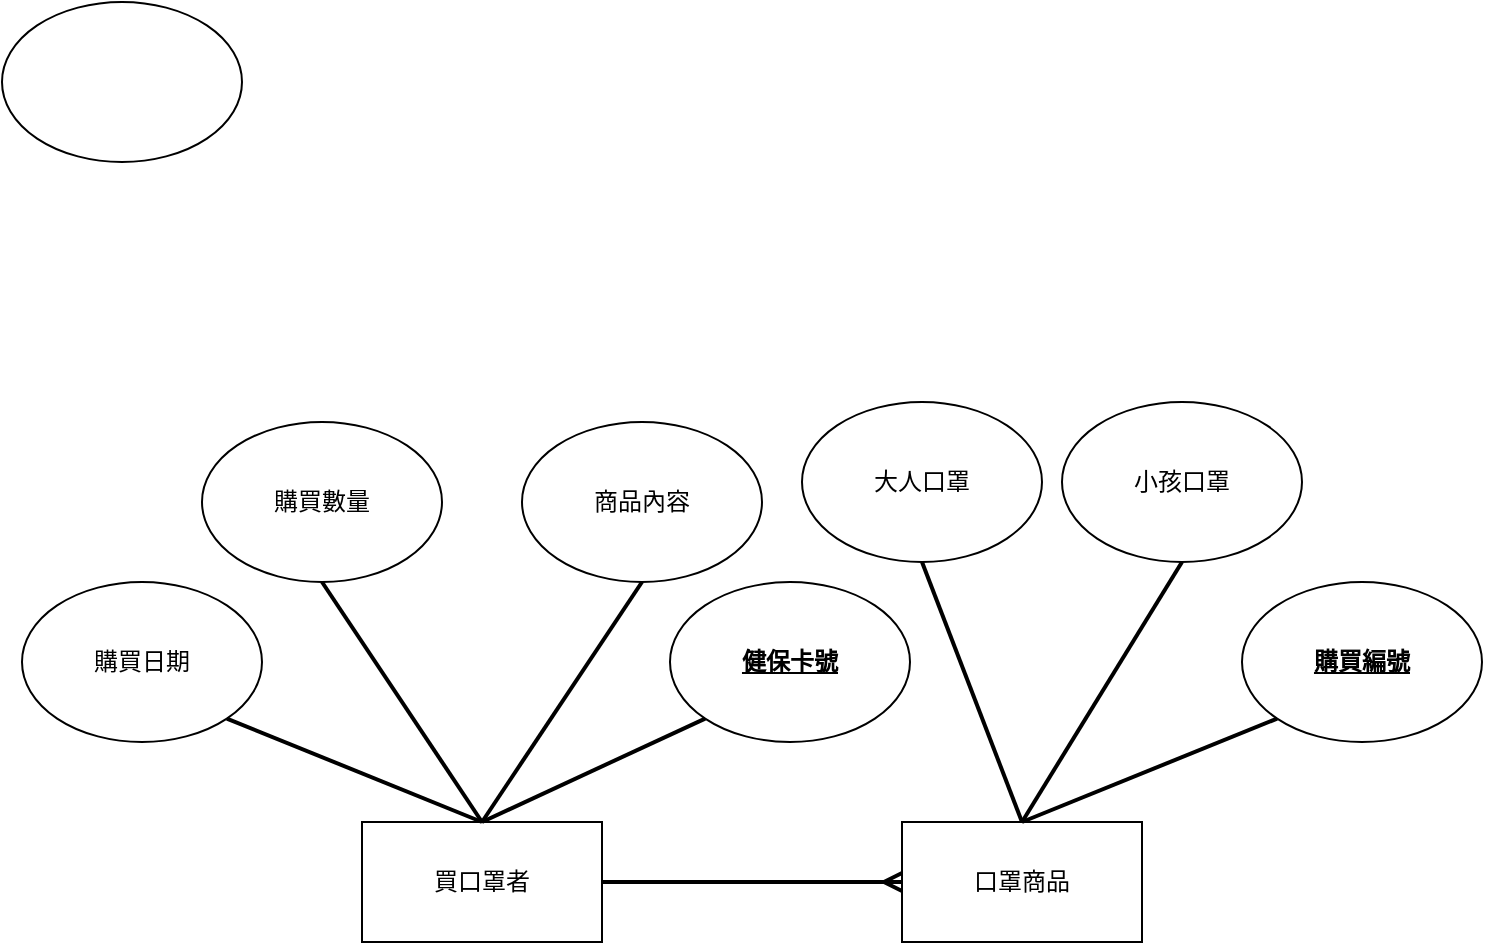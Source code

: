 <mxfile version="13.0.2" type="device"><diagram id="C5RBs43oDa-KdzZeNtuy" name="Page-1"><mxGraphModel dx="868" dy="401" grid="1" gridSize="10" guides="1" tooltips="1" connect="1" arrows="1" fold="1" page="1" pageScale="1" pageWidth="827" pageHeight="1169" math="0" shadow="0"><root><mxCell id="WIyWlLk6GJQsqaUBKTNV-0"/><mxCell id="WIyWlLk6GJQsqaUBKTNV-1" parent="WIyWlLk6GJQsqaUBKTNV-0"/><mxCell id="7uH6WesGBywQbtAk2OX_-1" value="" style="ellipse;whiteSpace=wrap;html=1;" vertex="1" parent="WIyWlLk6GJQsqaUBKTNV-1"><mxGeometry x="20" y="40" width="120" height="80" as="geometry"/></mxCell><mxCell id="7uH6WesGBywQbtAk2OX_-4" value="口罩商品" style="rounded=0;whiteSpace=wrap;html=1;" vertex="1" parent="WIyWlLk6GJQsqaUBKTNV-1"><mxGeometry x="470" y="450" width="120" height="60" as="geometry"/></mxCell><mxCell id="7uH6WesGBywQbtAk2OX_-7" style="edgeStyle=none;rounded=0;orthogonalLoop=1;jettySize=auto;html=1;exitX=1;exitY=0.5;exitDx=0;exitDy=0;entryX=0;entryY=0.5;entryDx=0;entryDy=0;endArrow=ERmany;endFill=0;strokeWidth=2;" edge="1" parent="WIyWlLk6GJQsqaUBKTNV-1" source="7uH6WesGBywQbtAk2OX_-5" target="7uH6WesGBywQbtAk2OX_-4"><mxGeometry relative="1" as="geometry"/></mxCell><mxCell id="7uH6WesGBywQbtAk2OX_-5" value="買口罩者" style="rounded=0;whiteSpace=wrap;html=1;" vertex="1" parent="WIyWlLk6GJQsqaUBKTNV-1"><mxGeometry x="200" y="450" width="120" height="60" as="geometry"/></mxCell><mxCell id="7uH6WesGBywQbtAk2OX_-18" style="edgeStyle=none;rounded=0;orthogonalLoop=1;jettySize=auto;html=1;exitX=0.5;exitY=1;exitDx=0;exitDy=0;entryX=0.5;entryY=0;entryDx=0;entryDy=0;endArrow=none;endFill=0;strokeWidth=2;" edge="1" parent="WIyWlLk6GJQsqaUBKTNV-1" source="7uH6WesGBywQbtAk2OX_-8" target="7uH6WesGBywQbtAk2OX_-4"><mxGeometry relative="1" as="geometry"/></mxCell><mxCell id="7uH6WesGBywQbtAk2OX_-8" value="大人口罩" style="ellipse;whiteSpace=wrap;html=1;" vertex="1" parent="WIyWlLk6GJQsqaUBKTNV-1"><mxGeometry x="420" y="240" width="120" height="80" as="geometry"/></mxCell><mxCell id="7uH6WesGBywQbtAk2OX_-19" style="edgeStyle=none;rounded=0;orthogonalLoop=1;jettySize=auto;html=1;exitX=0.5;exitY=1;exitDx=0;exitDy=0;endArrow=none;endFill=0;strokeWidth=2;" edge="1" parent="WIyWlLk6GJQsqaUBKTNV-1" source="7uH6WesGBywQbtAk2OX_-9"><mxGeometry relative="1" as="geometry"><mxPoint x="530" y="450" as="targetPoint"/></mxGeometry></mxCell><mxCell id="7uH6WesGBywQbtAk2OX_-9" value="小孩口罩" style="ellipse;whiteSpace=wrap;html=1;" vertex="1" parent="WIyWlLk6GJQsqaUBKTNV-1"><mxGeometry x="550" y="240" width="120" height="80" as="geometry"/></mxCell><mxCell id="7uH6WesGBywQbtAk2OX_-14" style="edgeStyle=none;rounded=0;orthogonalLoop=1;jettySize=auto;html=1;exitX=1;exitY=1;exitDx=0;exitDy=0;entryX=0.5;entryY=0;entryDx=0;entryDy=0;endArrow=none;endFill=0;strokeWidth=2;" edge="1" parent="WIyWlLk6GJQsqaUBKTNV-1" source="7uH6WesGBywQbtAk2OX_-10" target="7uH6WesGBywQbtAk2OX_-5"><mxGeometry relative="1" as="geometry"/></mxCell><mxCell id="7uH6WesGBywQbtAk2OX_-10" value="購買日期" style="ellipse;whiteSpace=wrap;html=1;" vertex="1" parent="WIyWlLk6GJQsqaUBKTNV-1"><mxGeometry x="30" y="330" width="120" height="80" as="geometry"/></mxCell><mxCell id="7uH6WesGBywQbtAk2OX_-17" style="edgeStyle=none;rounded=0;orthogonalLoop=1;jettySize=auto;html=1;exitX=0.5;exitY=1;exitDx=0;exitDy=0;endArrow=none;endFill=0;strokeWidth=2;" edge="1" parent="WIyWlLk6GJQsqaUBKTNV-1" source="7uH6WesGBywQbtAk2OX_-11"><mxGeometry relative="1" as="geometry"><mxPoint x="260" y="450" as="targetPoint"/></mxGeometry></mxCell><mxCell id="7uH6WesGBywQbtAk2OX_-11" value="購買數量" style="ellipse;whiteSpace=wrap;html=1;" vertex="1" parent="WIyWlLk6GJQsqaUBKTNV-1"><mxGeometry x="120" y="250" width="120" height="80" as="geometry"/></mxCell><mxCell id="7uH6WesGBywQbtAk2OX_-16" style="edgeStyle=none;rounded=0;orthogonalLoop=1;jettySize=auto;html=1;exitX=0.5;exitY=1;exitDx=0;exitDy=0;endArrow=none;endFill=0;strokeWidth=2;" edge="1" parent="WIyWlLk6GJQsqaUBKTNV-1" source="7uH6WesGBywQbtAk2OX_-12"><mxGeometry relative="1" as="geometry"><mxPoint x="260" y="450" as="targetPoint"/></mxGeometry></mxCell><mxCell id="7uH6WesGBywQbtAk2OX_-12" value="商品內容&lt;span style=&quot;font-family: monospace ; font-size: 0px&quot;&gt;%3CmxGraphModel%3E%3Croot%3E%3CmxCell%20id%3D%220%22%2F%3E%3CmxCell%20id%3D%221%22%20parent%3D%220%22%2F%3E%3CmxCell%20id%3D%222%22%20value%3D%22%22%20style%3D%22ellipse%3BwhiteSpace%3Dwrap%3Bhtml%3D1%3B%22%20vertex%3D%221%22%20parent%3D%221%22%3E%3CmxGeometry%20x%3D%22414%22%20y%3D%22290%22%20width%3D%22120%22%20height%3D%2280%22%20as%3D%22geometry%22%2F%3E%3C%2FmxCell%3E%3C%2Froot%3E%3C%2FmxGraphModel%3E&lt;/span&gt;&lt;span style=&quot;font-family: monospace ; font-size: 0px&quot;&gt;%3CmxGraphModel%3E%3Croot%3E%3CmxCell%20id%3D%220%22%2F%3E%3CmxCell%20id%3D%221%22%20parent%3D%220%22%2F%3E%3CmxCell%20id%3D%222%22%20value%3D%22%22%20style%3D%22ellipse%3BwhiteSpace%3Dwrap%3Bhtml%3D1%3B%22%20vertex%3D%221%22%20parent%3D%221%22%3E%3CmxGeometry%20x%3D%22414%22%20y%3D%22290%22%20width%3D%22120%22%20height%3D%2280%22%20as%3D%22geometry%22%2F%3E%3C%2FmxCell%3E%3C%2Froot%3E%3C%2FmxGraphModel%3E&lt;/span&gt;" style="ellipse;whiteSpace=wrap;html=1;" vertex="1" parent="WIyWlLk6GJQsqaUBKTNV-1"><mxGeometry x="280" y="250" width="120" height="80" as="geometry"/></mxCell><mxCell id="7uH6WesGBywQbtAk2OX_-15" style="edgeStyle=none;rounded=0;orthogonalLoop=1;jettySize=auto;html=1;exitX=0;exitY=1;exitDx=0;exitDy=0;entryX=0.5;entryY=0;entryDx=0;entryDy=0;endArrow=none;endFill=0;strokeWidth=2;" edge="1" parent="WIyWlLk6GJQsqaUBKTNV-1" source="7uH6WesGBywQbtAk2OX_-13" target="7uH6WesGBywQbtAk2OX_-5"><mxGeometry relative="1" as="geometry"/></mxCell><mxCell id="7uH6WesGBywQbtAk2OX_-13" value="健保卡號" style="ellipse;whiteSpace=wrap;html=1;shadow=0;fontStyle=5" vertex="1" parent="WIyWlLk6GJQsqaUBKTNV-1"><mxGeometry x="354" y="330" width="120" height="80" as="geometry"/></mxCell><mxCell id="7uH6WesGBywQbtAk2OX_-21" style="edgeStyle=none;rounded=0;orthogonalLoop=1;jettySize=auto;html=1;exitX=0;exitY=1;exitDx=0;exitDy=0;entryX=0.5;entryY=0;entryDx=0;entryDy=0;endArrow=none;endFill=0;strokeWidth=2;" edge="1" parent="WIyWlLk6GJQsqaUBKTNV-1" source="7uH6WesGBywQbtAk2OX_-20" target="7uH6WesGBywQbtAk2OX_-4"><mxGeometry relative="1" as="geometry"/></mxCell><mxCell id="7uH6WesGBywQbtAk2OX_-20" value="&lt;u&gt;購買編號&lt;/u&gt;" style="ellipse;whiteSpace=wrap;html=1;fontStyle=1" vertex="1" parent="WIyWlLk6GJQsqaUBKTNV-1"><mxGeometry x="640" y="330" width="120" height="80" as="geometry"/></mxCell></root></mxGraphModel></diagram></mxfile>